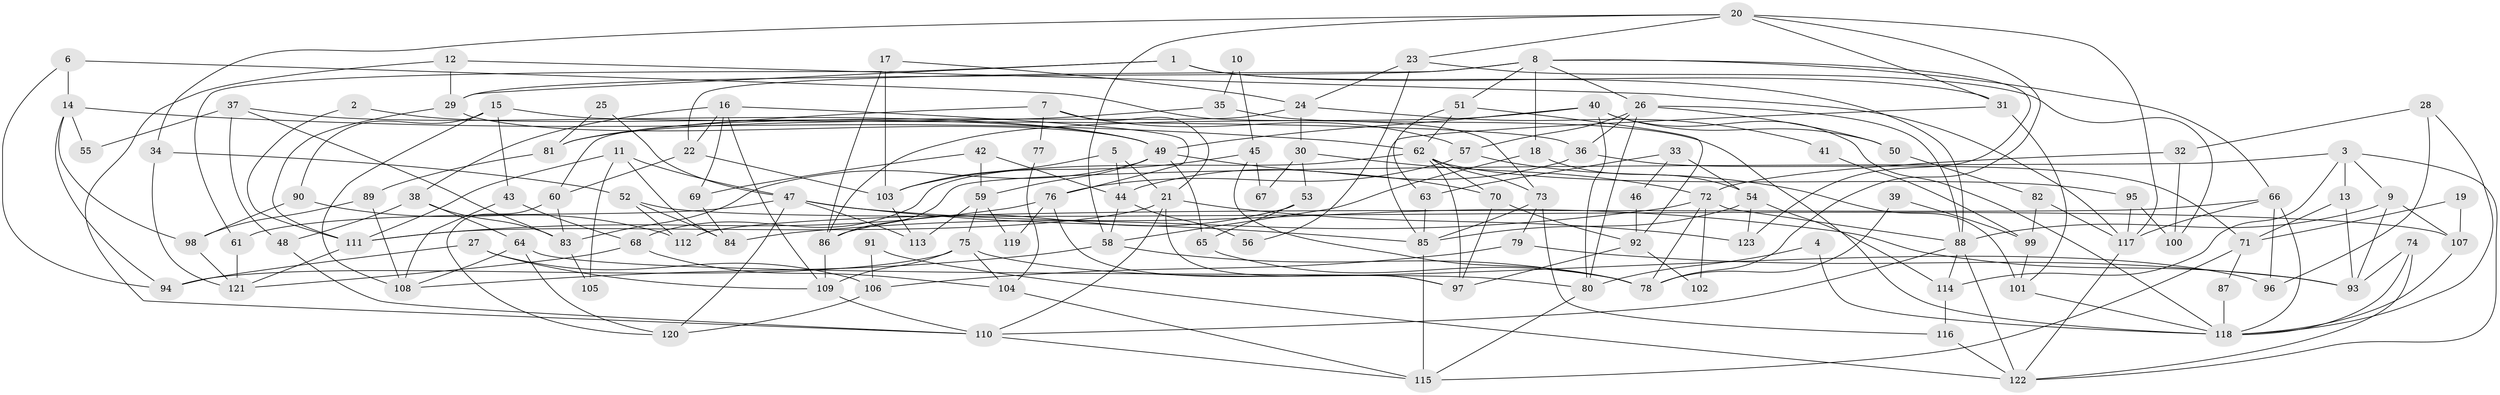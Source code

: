 // Generated by graph-tools (version 1.1) at 2025/36/03/09/25 02:36:15]
// undirected, 123 vertices, 246 edges
graph export_dot {
graph [start="1"]
  node [color=gray90,style=filled];
  1;
  2;
  3;
  4;
  5;
  6;
  7;
  8;
  9;
  10;
  11;
  12;
  13;
  14;
  15;
  16;
  17;
  18;
  19;
  20;
  21;
  22;
  23;
  24;
  25;
  26;
  27;
  28;
  29;
  30;
  31;
  32;
  33;
  34;
  35;
  36;
  37;
  38;
  39;
  40;
  41;
  42;
  43;
  44;
  45;
  46;
  47;
  48;
  49;
  50;
  51;
  52;
  53;
  54;
  55;
  56;
  57;
  58;
  59;
  60;
  61;
  62;
  63;
  64;
  65;
  66;
  67;
  68;
  69;
  70;
  71;
  72;
  73;
  74;
  75;
  76;
  77;
  78;
  79;
  80;
  81;
  82;
  83;
  84;
  85;
  86;
  87;
  88;
  89;
  90;
  91;
  92;
  93;
  94;
  95;
  96;
  97;
  98;
  99;
  100;
  101;
  102;
  103;
  104;
  105;
  106;
  107;
  108;
  109;
  110;
  111;
  112;
  113;
  114;
  115;
  116;
  117;
  118;
  119;
  120;
  121;
  122;
  123;
  1 -- 61;
  1 -- 88;
  1 -- 29;
  1 -- 31;
  2 -- 49;
  2 -- 111;
  3 -- 114;
  3 -- 9;
  3 -- 13;
  3 -- 86;
  3 -- 122;
  4 -- 80;
  4 -- 118;
  5 -- 103;
  5 -- 21;
  5 -- 44;
  6 -- 73;
  6 -- 14;
  6 -- 94;
  7 -- 21;
  7 -- 57;
  7 -- 77;
  7 -- 81;
  8 -- 26;
  8 -- 29;
  8 -- 18;
  8 -- 22;
  8 -- 51;
  8 -- 66;
  8 -- 123;
  9 -- 93;
  9 -- 107;
  9 -- 88;
  10 -- 45;
  10 -- 35;
  11 -- 47;
  11 -- 111;
  11 -- 84;
  11 -- 105;
  12 -- 29;
  12 -- 110;
  12 -- 117;
  13 -- 93;
  13 -- 71;
  14 -- 62;
  14 -- 94;
  14 -- 55;
  14 -- 98;
  15 -- 36;
  15 -- 43;
  15 -- 90;
  15 -- 108;
  16 -- 76;
  16 -- 109;
  16 -- 22;
  16 -- 38;
  16 -- 69;
  17 -- 103;
  17 -- 86;
  17 -- 24;
  18 -- 58;
  18 -- 54;
  19 -- 71;
  19 -- 107;
  20 -- 58;
  20 -- 117;
  20 -- 23;
  20 -- 31;
  20 -- 34;
  20 -- 78;
  21 -- 97;
  21 -- 123;
  21 -- 110;
  21 -- 111;
  22 -- 60;
  22 -- 103;
  23 -- 24;
  23 -- 56;
  23 -- 100;
  24 -- 30;
  24 -- 41;
  24 -- 60;
  25 -- 47;
  25 -- 81;
  26 -- 36;
  26 -- 88;
  26 -- 50;
  26 -- 57;
  26 -- 80;
  27 -- 94;
  27 -- 109;
  27 -- 106;
  28 -- 32;
  28 -- 118;
  28 -- 96;
  29 -- 111;
  29 -- 49;
  30 -- 53;
  30 -- 72;
  30 -- 67;
  31 -- 85;
  31 -- 101;
  32 -- 72;
  32 -- 100;
  33 -- 63;
  33 -- 54;
  33 -- 46;
  34 -- 52;
  34 -- 121;
  35 -- 81;
  35 -- 118;
  36 -- 71;
  36 -- 44;
  37 -- 83;
  37 -- 48;
  37 -- 49;
  37 -- 55;
  38 -- 83;
  38 -- 48;
  38 -- 64;
  39 -- 99;
  39 -- 78;
  40 -- 49;
  40 -- 80;
  40 -- 50;
  40 -- 86;
  40 -- 118;
  41 -- 99;
  42 -- 44;
  42 -- 59;
  42 -- 69;
  43 -- 68;
  43 -- 108;
  44 -- 58;
  44 -- 56;
  45 -- 78;
  45 -- 103;
  45 -- 67;
  46 -- 92;
  47 -- 85;
  47 -- 120;
  47 -- 61;
  47 -- 93;
  47 -- 113;
  48 -- 110;
  49 -- 59;
  49 -- 65;
  49 -- 70;
  49 -- 83;
  50 -- 82;
  51 -- 62;
  51 -- 63;
  51 -- 92;
  52 -- 112;
  52 -- 84;
  52 -- 107;
  53 -- 86;
  53 -- 65;
  54 -- 85;
  54 -- 114;
  54 -- 123;
  57 -- 101;
  57 -- 76;
  58 -- 78;
  58 -- 108;
  59 -- 75;
  59 -- 113;
  59 -- 119;
  60 -- 83;
  60 -- 120;
  61 -- 121;
  62 -- 73;
  62 -- 70;
  62 -- 68;
  62 -- 95;
  62 -- 97;
  63 -- 85;
  64 -- 80;
  64 -- 108;
  64 -- 120;
  65 -- 78;
  66 -- 117;
  66 -- 96;
  66 -- 112;
  66 -- 118;
  68 -- 121;
  68 -- 104;
  69 -- 84;
  70 -- 97;
  70 -- 92;
  71 -- 115;
  71 -- 87;
  72 -- 84;
  72 -- 88;
  72 -- 78;
  72 -- 102;
  73 -- 116;
  73 -- 79;
  73 -- 85;
  74 -- 122;
  74 -- 118;
  74 -- 93;
  75 -- 96;
  75 -- 104;
  75 -- 94;
  75 -- 109;
  76 -- 97;
  76 -- 111;
  76 -- 119;
  77 -- 104;
  79 -- 93;
  79 -- 106;
  80 -- 115;
  81 -- 89;
  82 -- 117;
  82 -- 99;
  83 -- 105;
  85 -- 115;
  86 -- 109;
  87 -- 118;
  88 -- 110;
  88 -- 114;
  88 -- 122;
  89 -- 98;
  89 -- 108;
  90 -- 98;
  90 -- 112;
  91 -- 122;
  91 -- 106;
  92 -- 97;
  92 -- 102;
  95 -- 117;
  95 -- 100;
  98 -- 121;
  99 -- 101;
  101 -- 118;
  103 -- 113;
  104 -- 115;
  106 -- 120;
  107 -- 118;
  109 -- 110;
  110 -- 115;
  111 -- 121;
  114 -- 116;
  116 -- 122;
  117 -- 122;
}
